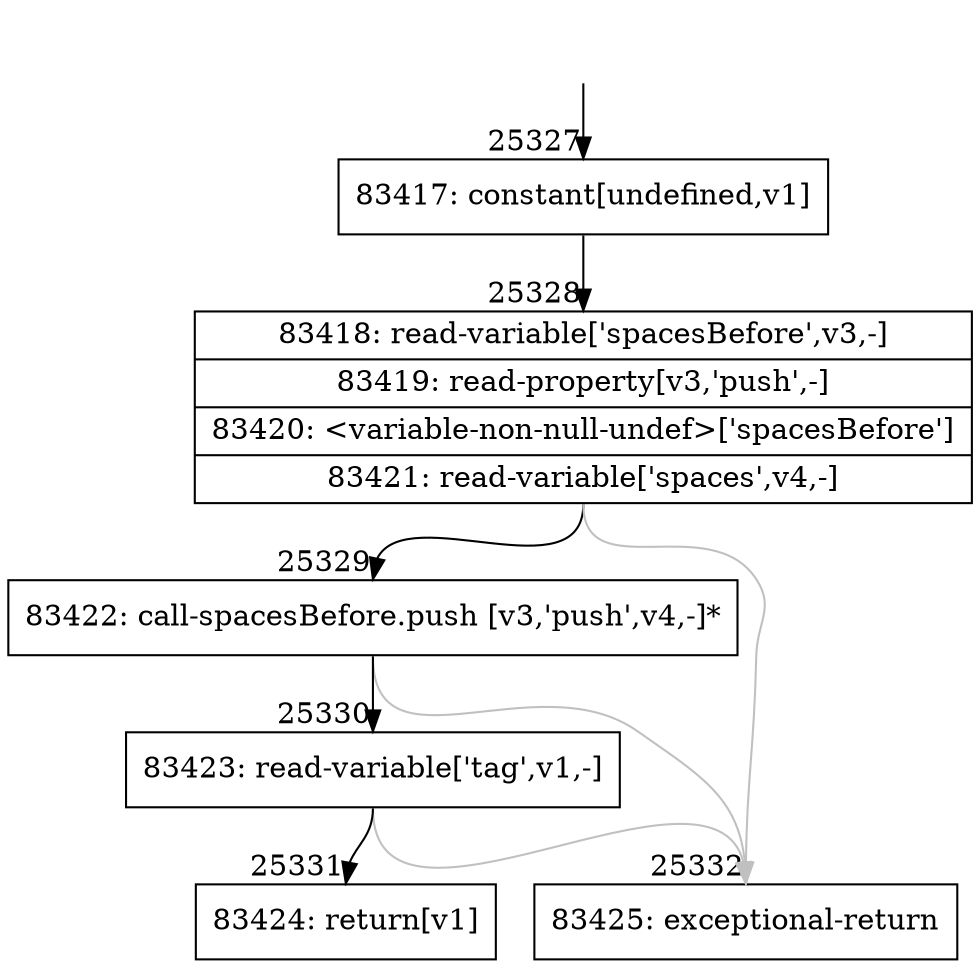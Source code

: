 digraph {
rankdir="TD"
BB_entry2229[shape=none,label=""];
BB_entry2229 -> BB25327 [tailport=s, headport=n, headlabel="    25327"]
BB25327 [shape=record label="{83417: constant[undefined,v1]}" ] 
BB25327 -> BB25328 [tailport=s, headport=n, headlabel="      25328"]
BB25328 [shape=record label="{83418: read-variable['spacesBefore',v3,-]|83419: read-property[v3,'push',-]|83420: \<variable-non-null-undef\>['spacesBefore']|83421: read-variable['spaces',v4,-]}" ] 
BB25328 -> BB25329 [tailport=s, headport=n, headlabel="      25329"]
BB25328 -> BB25332 [tailport=s, headport=n, color=gray, headlabel="      25332"]
BB25329 [shape=record label="{83422: call-spacesBefore.push [v3,'push',v4,-]*}" ] 
BB25329 -> BB25330 [tailport=s, headport=n, headlabel="      25330"]
BB25329 -> BB25332 [tailport=s, headport=n, color=gray]
BB25330 [shape=record label="{83423: read-variable['tag',v1,-]}" ] 
BB25330 -> BB25331 [tailport=s, headport=n, headlabel="      25331"]
BB25330 -> BB25332 [tailport=s, headport=n, color=gray]
BB25331 [shape=record label="{83424: return[v1]}" ] 
BB25332 [shape=record label="{83425: exceptional-return}" ] 
//#$~ 46930
}
